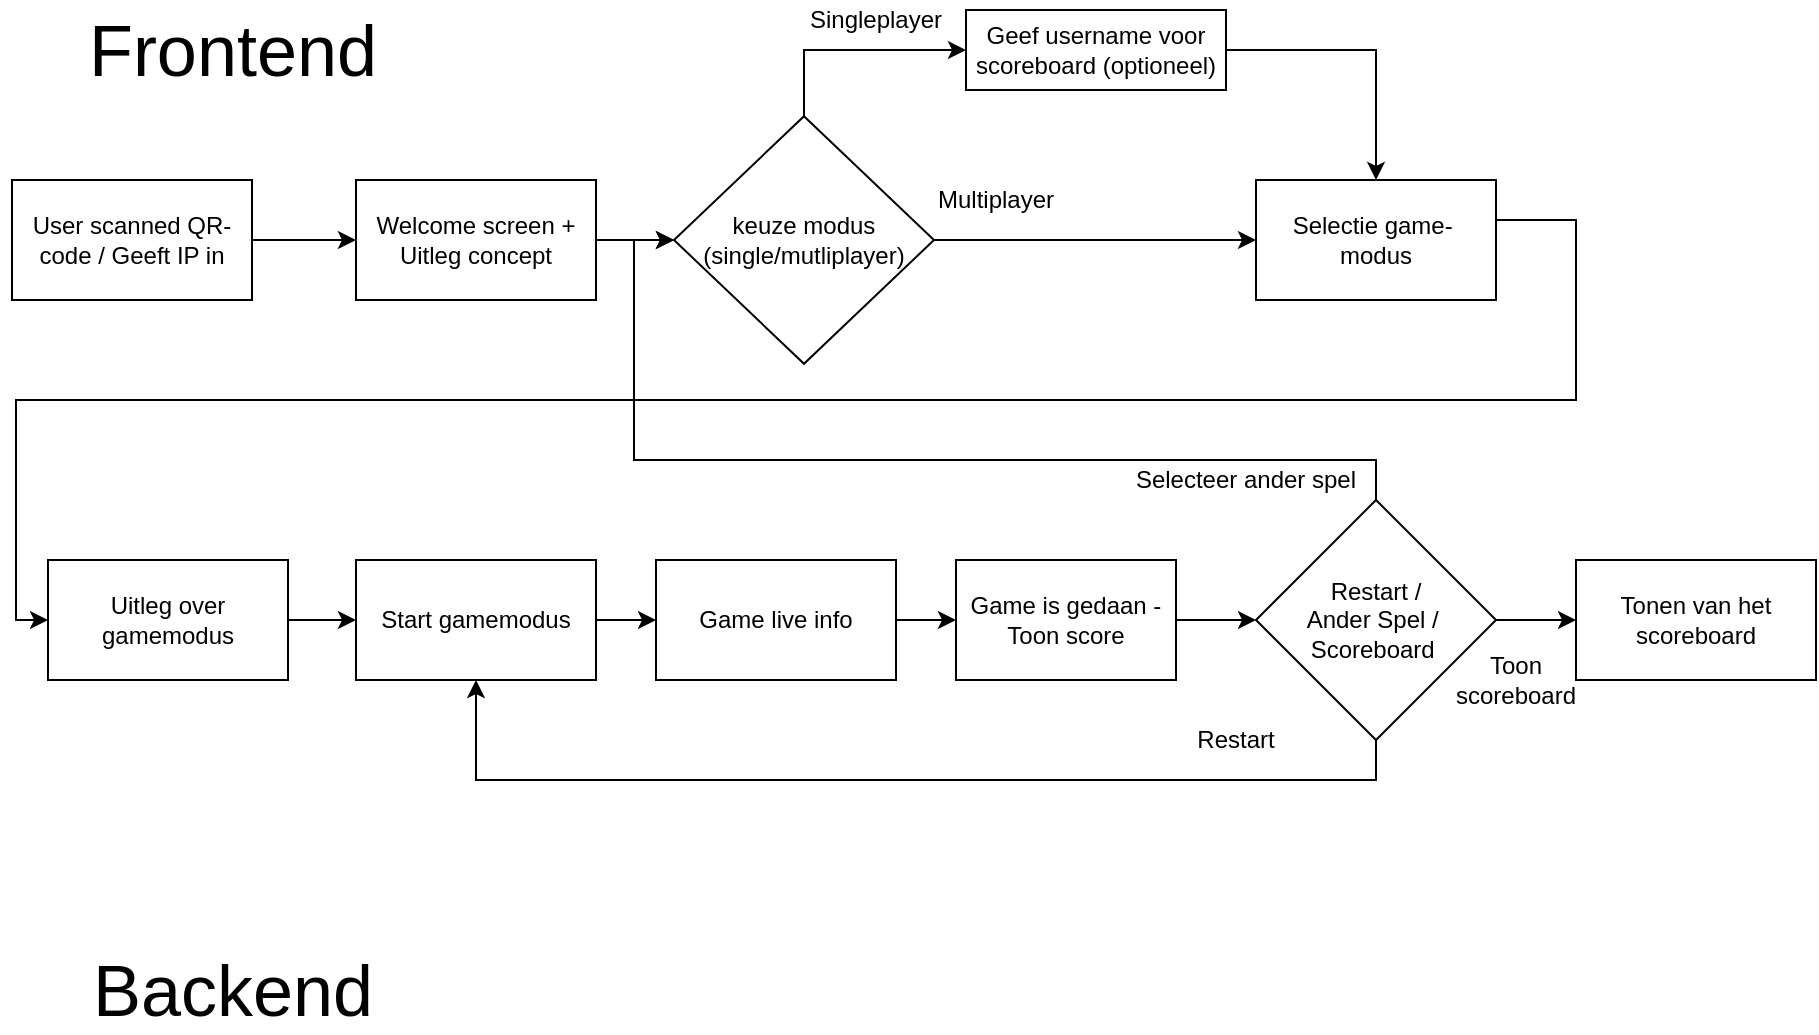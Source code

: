 <mxfile version="14.1.8" type="device"><diagram id="wVSWxZS0oapYn9tlDqyi" name="Page-1"><mxGraphModel dx="1351" dy="894" grid="1" gridSize="10" guides="1" tooltips="1" connect="1" arrows="1" fold="1" page="1" pageScale="1" pageWidth="827" pageHeight="1169" math="0" shadow="0"><root><mxCell id="0"/><mxCell id="1" parent="0"/><mxCell id="IipHoXYeNZrF0xar_ZU0-2" style="edgeStyle=orthogonalEdgeStyle;rounded=0;orthogonalLoop=1;jettySize=auto;html=1;" parent="1" source="albKL7FkOKWzOsUpktxY-1" target="IipHoXYeNZrF0xar_ZU0-1" edge="1"><mxGeometry relative="1" as="geometry"/></mxCell><mxCell id="albKL7FkOKWzOsUpktxY-1" value="User scanned QR-code / Geeft IP in" style="rounded=0;whiteSpace=wrap;html=1;" parent="1" vertex="1"><mxGeometry x="18" y="170" width="120" height="60" as="geometry"/></mxCell><mxCell id="albKL7FkOKWzOsUpktxY-2" value="&lt;font style=&quot;font-size: 36px&quot;&gt;Frontend&lt;/font&gt;" style="text;html=1;align=center;verticalAlign=middle;resizable=0;points=[];autosize=1;" parent="1" vertex="1"><mxGeometry x="48" y="90" width="160" height="30" as="geometry"/></mxCell><mxCell id="albKL7FkOKWzOsUpktxY-22" style="edgeStyle=orthogonalEdgeStyle;rounded=0;orthogonalLoop=1;jettySize=auto;html=1;entryX=0;entryY=0.5;entryDx=0;entryDy=0;exitX=1;exitY=0.5;exitDx=0;exitDy=0;" parent="1" source="albKL7FkOKWzOsUpktxY-10" target="albKL7FkOKWzOsUpktxY-21" edge="1"><mxGeometry relative="1" as="geometry"><Array as="points"><mxPoint x="760" y="190"/><mxPoint x="800" y="190"/><mxPoint x="800" y="280"/><mxPoint x="20" y="280"/><mxPoint x="20" y="390"/><mxPoint x="36" y="390"/></Array></mxGeometry></mxCell><mxCell id="albKL7FkOKWzOsUpktxY-10" value="Selectie game-&amp;nbsp; modus" style="rounded=0;whiteSpace=wrap;html=1;" parent="1" vertex="1"><mxGeometry x="640" y="170" width="120" height="60" as="geometry"/></mxCell><mxCell id="IipHoXYeNZrF0xar_ZU0-4" style="edgeStyle=orthogonalEdgeStyle;rounded=0;orthogonalLoop=1;jettySize=auto;html=1;" parent="1" source="albKL7FkOKWzOsUpktxY-13" target="albKL7FkOKWzOsUpktxY-10" edge="1"><mxGeometry relative="1" as="geometry"/></mxCell><mxCell id="WtCtFmdOXTZig0ZuTePk-9" style="edgeStyle=orthogonalEdgeStyle;rounded=0;orthogonalLoop=1;jettySize=auto;html=1;exitX=0.5;exitY=0;exitDx=0;exitDy=0;entryX=0;entryY=0.5;entryDx=0;entryDy=0;" edge="1" parent="1" source="albKL7FkOKWzOsUpktxY-13" target="WtCtFmdOXTZig0ZuTePk-4"><mxGeometry relative="1" as="geometry"/></mxCell><mxCell id="albKL7FkOKWzOsUpktxY-13" value="&lt;span&gt;keuze modus&lt;/span&gt;&lt;br&gt;&lt;span&gt;(single/mutliplayer)&lt;/span&gt;" style="rhombus;whiteSpace=wrap;html=1;" parent="1" vertex="1"><mxGeometry x="349" y="138.1" width="130" height="123.81" as="geometry"/></mxCell><mxCell id="albKL7FkOKWzOsUpktxY-15" value="Multiplayer" style="text;html=1;strokeColor=none;fillColor=none;align=center;verticalAlign=middle;whiteSpace=wrap;rounded=0;" parent="1" vertex="1"><mxGeometry x="490" y="170" width="40" height="20" as="geometry"/></mxCell><mxCell id="albKL7FkOKWzOsUpktxY-24" style="edgeStyle=orthogonalEdgeStyle;rounded=0;orthogonalLoop=1;jettySize=auto;html=1;entryX=0;entryY=0.5;entryDx=0;entryDy=0;" parent="1" source="albKL7FkOKWzOsUpktxY-21" target="albKL7FkOKWzOsUpktxY-23" edge="1"><mxGeometry relative="1" as="geometry"/></mxCell><mxCell id="albKL7FkOKWzOsUpktxY-21" value="Uitleg over gamemodus" style="rounded=0;whiteSpace=wrap;html=1;" parent="1" vertex="1"><mxGeometry x="36" y="360" width="120" height="60" as="geometry"/></mxCell><mxCell id="albKL7FkOKWzOsUpktxY-26" style="edgeStyle=orthogonalEdgeStyle;rounded=0;orthogonalLoop=1;jettySize=auto;html=1;entryX=0;entryY=0.5;entryDx=0;entryDy=0;" parent="1" source="albKL7FkOKWzOsUpktxY-23" target="albKL7FkOKWzOsUpktxY-25" edge="1"><mxGeometry relative="1" as="geometry"/></mxCell><mxCell id="albKL7FkOKWzOsUpktxY-23" value="Start gamemodus" style="rounded=0;whiteSpace=wrap;html=1;" parent="1" vertex="1"><mxGeometry x="190" y="360" width="120" height="60" as="geometry"/></mxCell><mxCell id="WtCtFmdOXTZig0ZuTePk-17" style="edgeStyle=orthogonalEdgeStyle;rounded=0;orthogonalLoop=1;jettySize=auto;html=1;entryX=0;entryY=0.5;entryDx=0;entryDy=0;" edge="1" parent="1" source="albKL7FkOKWzOsUpktxY-25" target="WtCtFmdOXTZig0ZuTePk-16"><mxGeometry relative="1" as="geometry"/></mxCell><mxCell id="albKL7FkOKWzOsUpktxY-25" value="Game live info" style="rounded=0;whiteSpace=wrap;html=1;" parent="1" vertex="1"><mxGeometry x="340" y="360" width="120" height="60" as="geometry"/></mxCell><mxCell id="albKL7FkOKWzOsUpktxY-29" value="Tonen van het scoreboard" style="rounded=0;whiteSpace=wrap;html=1;" parent="1" vertex="1"><mxGeometry x="800" y="360" width="120" height="60" as="geometry"/></mxCell><mxCell id="albKL7FkOKWzOsUpktxY-8" value="Singleplayer" style="text;html=1;strokeColor=none;fillColor=none;align=center;verticalAlign=middle;whiteSpace=wrap;rounded=0;" parent="1" vertex="1"><mxGeometry x="430" y="80" width="40" height="20" as="geometry"/></mxCell><mxCell id="albKL7FkOKWzOsUpktxY-35" value="&lt;font style=&quot;font-size: 36px&quot;&gt;Backend&lt;/font&gt;" style="text;html=1;align=center;verticalAlign=middle;resizable=0;points=[];autosize=1;" parent="1" vertex="1"><mxGeometry x="48" y="560" width="160" height="30" as="geometry"/></mxCell><mxCell id="WtCtFmdOXTZig0ZuTePk-14" style="edgeStyle=orthogonalEdgeStyle;rounded=0;orthogonalLoop=1;jettySize=auto;html=1;" edge="1" parent="1" source="IipHoXYeNZrF0xar_ZU0-1" target="albKL7FkOKWzOsUpktxY-13"><mxGeometry relative="1" as="geometry"/></mxCell><mxCell id="IipHoXYeNZrF0xar_ZU0-1" value="Welcome screen + Uitleg concept" style="rounded=0;whiteSpace=wrap;html=1;" parent="1" vertex="1"><mxGeometry x="190" y="170" width="120" height="60" as="geometry"/></mxCell><mxCell id="WtCtFmdOXTZig0ZuTePk-13" style="edgeStyle=orthogonalEdgeStyle;rounded=0;orthogonalLoop=1;jettySize=auto;html=1;entryX=0.5;entryY=0;entryDx=0;entryDy=0;" edge="1" parent="1" source="WtCtFmdOXTZig0ZuTePk-4" target="albKL7FkOKWzOsUpktxY-10"><mxGeometry relative="1" as="geometry"/></mxCell><mxCell id="WtCtFmdOXTZig0ZuTePk-4" value="Geef username voor scoreboard (optioneel)" style="rounded=0;whiteSpace=wrap;html=1;" vertex="1" parent="1"><mxGeometry x="495" y="85" width="130" height="40" as="geometry"/></mxCell><mxCell id="WtCtFmdOXTZig0ZuTePk-18" style="edgeStyle=orthogonalEdgeStyle;rounded=0;orthogonalLoop=1;jettySize=auto;html=1;" edge="1" parent="1" source="WtCtFmdOXTZig0ZuTePk-15" target="albKL7FkOKWzOsUpktxY-29"><mxGeometry relative="1" as="geometry"/></mxCell><mxCell id="WtCtFmdOXTZig0ZuTePk-22" style="edgeStyle=orthogonalEdgeStyle;rounded=0;orthogonalLoop=1;jettySize=auto;html=1;" edge="1" parent="1" source="WtCtFmdOXTZig0ZuTePk-15" target="albKL7FkOKWzOsUpktxY-23"><mxGeometry relative="1" as="geometry"><Array as="points"><mxPoint x="700" y="470"/><mxPoint x="250" y="470"/></Array></mxGeometry></mxCell><mxCell id="WtCtFmdOXTZig0ZuTePk-24" style="edgeStyle=orthogonalEdgeStyle;rounded=0;orthogonalLoop=1;jettySize=auto;html=1;entryX=0;entryY=0.5;entryDx=0;entryDy=0;" edge="1" parent="1" source="WtCtFmdOXTZig0ZuTePk-15" target="albKL7FkOKWzOsUpktxY-13"><mxGeometry relative="1" as="geometry"><Array as="points"><mxPoint x="700" y="310"/><mxPoint x="329" y="310"/><mxPoint x="329" y="200"/></Array></mxGeometry></mxCell><mxCell id="WtCtFmdOXTZig0ZuTePk-15" value="Restart / &lt;br&gt;Ander Spel /&amp;nbsp;&lt;br&gt;Scoreboard&amp;nbsp;" style="rhombus;whiteSpace=wrap;html=1;" vertex="1" parent="1"><mxGeometry x="640" y="330" width="120" height="120" as="geometry"/></mxCell><mxCell id="WtCtFmdOXTZig0ZuTePk-19" style="edgeStyle=orthogonalEdgeStyle;rounded=0;orthogonalLoop=1;jettySize=auto;html=1;entryX=0;entryY=0.5;entryDx=0;entryDy=0;" edge="1" parent="1" source="WtCtFmdOXTZig0ZuTePk-16" target="WtCtFmdOXTZig0ZuTePk-15"><mxGeometry relative="1" as="geometry"/></mxCell><mxCell id="WtCtFmdOXTZig0ZuTePk-16" value="Game is gedaan - Toon score" style="rounded=0;whiteSpace=wrap;html=1;" vertex="1" parent="1"><mxGeometry x="490" y="360" width="110" height="60" as="geometry"/></mxCell><mxCell id="WtCtFmdOXTZig0ZuTePk-20" value="Toon scoreboard" style="text;html=1;strokeColor=none;fillColor=none;align=center;verticalAlign=middle;whiteSpace=wrap;rounded=0;" vertex="1" parent="1"><mxGeometry x="750" y="410" width="40" height="20" as="geometry"/></mxCell><mxCell id="WtCtFmdOXTZig0ZuTePk-23" value="Restart" style="text;html=1;strokeColor=none;fillColor=none;align=center;verticalAlign=middle;whiteSpace=wrap;rounded=0;" vertex="1" parent="1"><mxGeometry x="610" y="440" width="40" height="20" as="geometry"/></mxCell><mxCell id="WtCtFmdOXTZig0ZuTePk-25" value="Selecteer ander spel" style="text;html=1;strokeColor=none;fillColor=none;align=center;verticalAlign=middle;whiteSpace=wrap;rounded=0;" vertex="1" parent="1"><mxGeometry x="570" y="310" width="130" height="20" as="geometry"/></mxCell></root></mxGraphModel></diagram></mxfile>